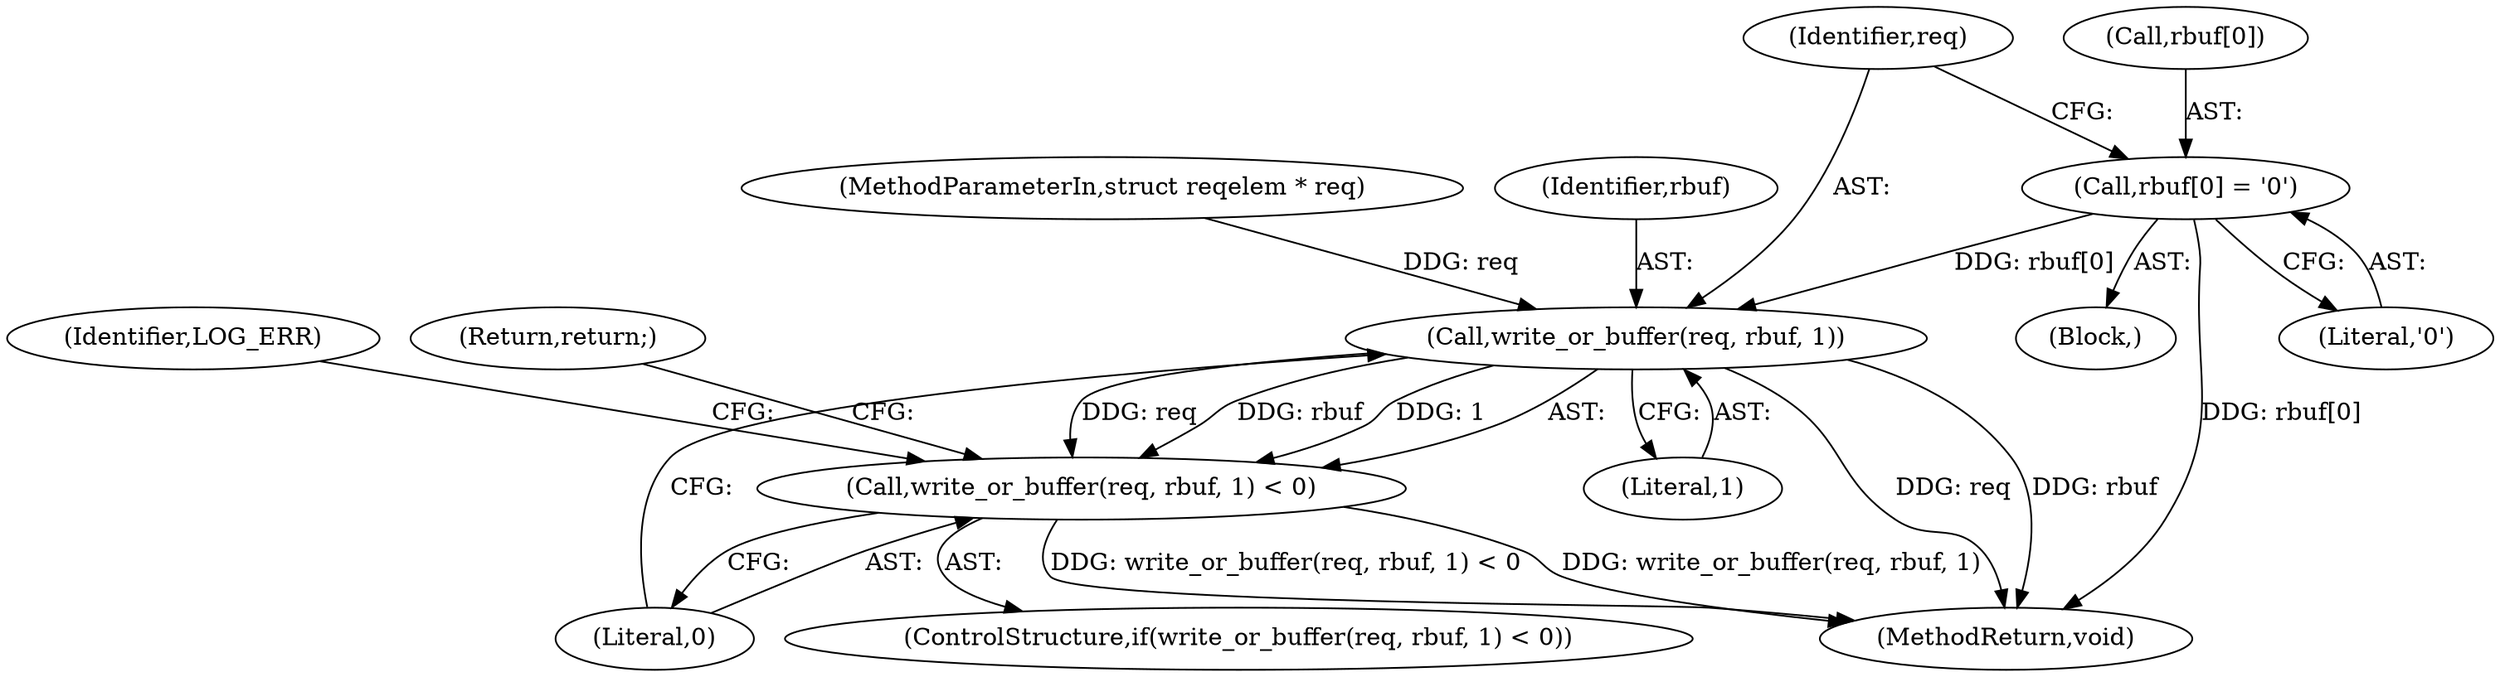 digraph "0_miniupnp_b238cade9a173c6f751a34acf8ccff838a62aa47@array" {
"1001079" [label="(Call,rbuf[0] = '\0')"];
"1001086" [label="(Call,write_or_buffer(req, rbuf, 1))"];
"1001085" [label="(Call,write_or_buffer(req, rbuf, 1) < 0)"];
"1001093" [label="(Identifier,LOG_ERR)"];
"1001088" [label="(Identifier,rbuf)"];
"1001089" [label="(Literal,1)"];
"1001083" [label="(Literal,'\0')"];
"1000115" [label="(MethodParameterIn,struct reqelem * req)"];
"1001080" [label="(Call,rbuf[0])"];
"1001085" [label="(Call,write_or_buffer(req, rbuf, 1) < 0)"];
"1001084" [label="(ControlStructure,if(write_or_buffer(req, rbuf, 1) < 0))"];
"1001087" [label="(Identifier,req)"];
"1001079" [label="(Call,rbuf[0] = '\0')"];
"1001086" [label="(Call,write_or_buffer(req, rbuf, 1))"];
"1001099" [label="(Return,return;)"];
"1001136" [label="(MethodReturn,void)"];
"1001090" [label="(Literal,0)"];
"1000255" [label="(Block,)"];
"1001079" -> "1000255"  [label="AST: "];
"1001079" -> "1001083"  [label="CFG: "];
"1001080" -> "1001079"  [label="AST: "];
"1001083" -> "1001079"  [label="AST: "];
"1001087" -> "1001079"  [label="CFG: "];
"1001079" -> "1001136"  [label="DDG: rbuf[0]"];
"1001079" -> "1001086"  [label="DDG: rbuf[0]"];
"1001086" -> "1001085"  [label="AST: "];
"1001086" -> "1001089"  [label="CFG: "];
"1001087" -> "1001086"  [label="AST: "];
"1001088" -> "1001086"  [label="AST: "];
"1001089" -> "1001086"  [label="AST: "];
"1001090" -> "1001086"  [label="CFG: "];
"1001086" -> "1001136"  [label="DDG: req"];
"1001086" -> "1001136"  [label="DDG: rbuf"];
"1001086" -> "1001085"  [label="DDG: req"];
"1001086" -> "1001085"  [label="DDG: rbuf"];
"1001086" -> "1001085"  [label="DDG: 1"];
"1000115" -> "1001086"  [label="DDG: req"];
"1001085" -> "1001084"  [label="AST: "];
"1001085" -> "1001090"  [label="CFG: "];
"1001090" -> "1001085"  [label="AST: "];
"1001093" -> "1001085"  [label="CFG: "];
"1001099" -> "1001085"  [label="CFG: "];
"1001085" -> "1001136"  [label="DDG: write_or_buffer(req, rbuf, 1) < 0"];
"1001085" -> "1001136"  [label="DDG: write_or_buffer(req, rbuf, 1)"];
}
